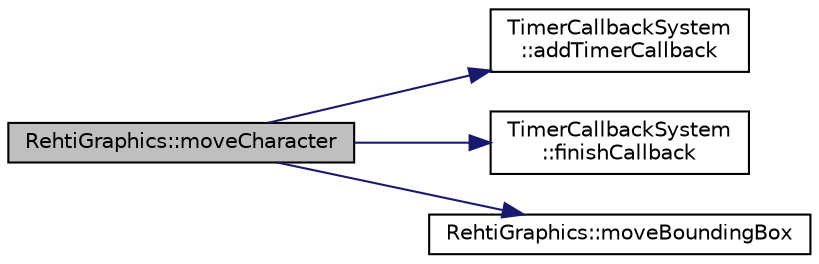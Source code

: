 digraph "RehtiGraphics::moveCharacter"
{
 // LATEX_PDF_SIZE
  edge [fontname="Helvetica",fontsize="10",labelfontname="Helvetica",labelfontsize="10"];
  node [fontname="Helvetica",fontsize="10",shape=record];
  rankdir="LR";
  Node1 [label="RehtiGraphics::moveCharacter",height=0.2,width=0.4,color="black", fillcolor="grey75", style="filled", fontcolor="black",tooltip="Moves character smoothly (without animation) to the given location in the given time."];
  Node1 -> Node2 [color="midnightblue",fontsize="10",style="solid",fontname="Helvetica"];
  Node2 [label="TimerCallbackSystem\l::addTimerCallback",height=0.2,width=0.4,color="black", fillcolor="white", style="filled",URL="$classTimerCallbackSystem.html#af8ea3ade97f14ca226c625ad4d70f90b",tooltip="Adds a new timer callback for the given id."];
  Node1 -> Node3 [color="midnightblue",fontsize="10",style="solid",fontname="Helvetica"];
  Node3 [label="TimerCallbackSystem\l::finishCallback",height=0.2,width=0.4,color="black", fillcolor="white", style="filled",URL="$classTimerCallbackSystem.html#add46c4d14ad6d925b927c7d5720f5e6d",tooltip="Forces the callback to be completed with the time left in the timer and removes it from the system."];
  Node1 -> Node4 [color="midnightblue",fontsize="10",style="solid",fontname="Helvetica"];
  Node4 [label="RehtiGraphics::moveBoundingBox",height=0.2,width=0.4,color="black", fillcolor="white", style="filled",URL="$classRehtiGraphics.html#a1a332491febf46b86750d5d73e3e97ad",tooltip="Helper function to move a bounding box."];
}
